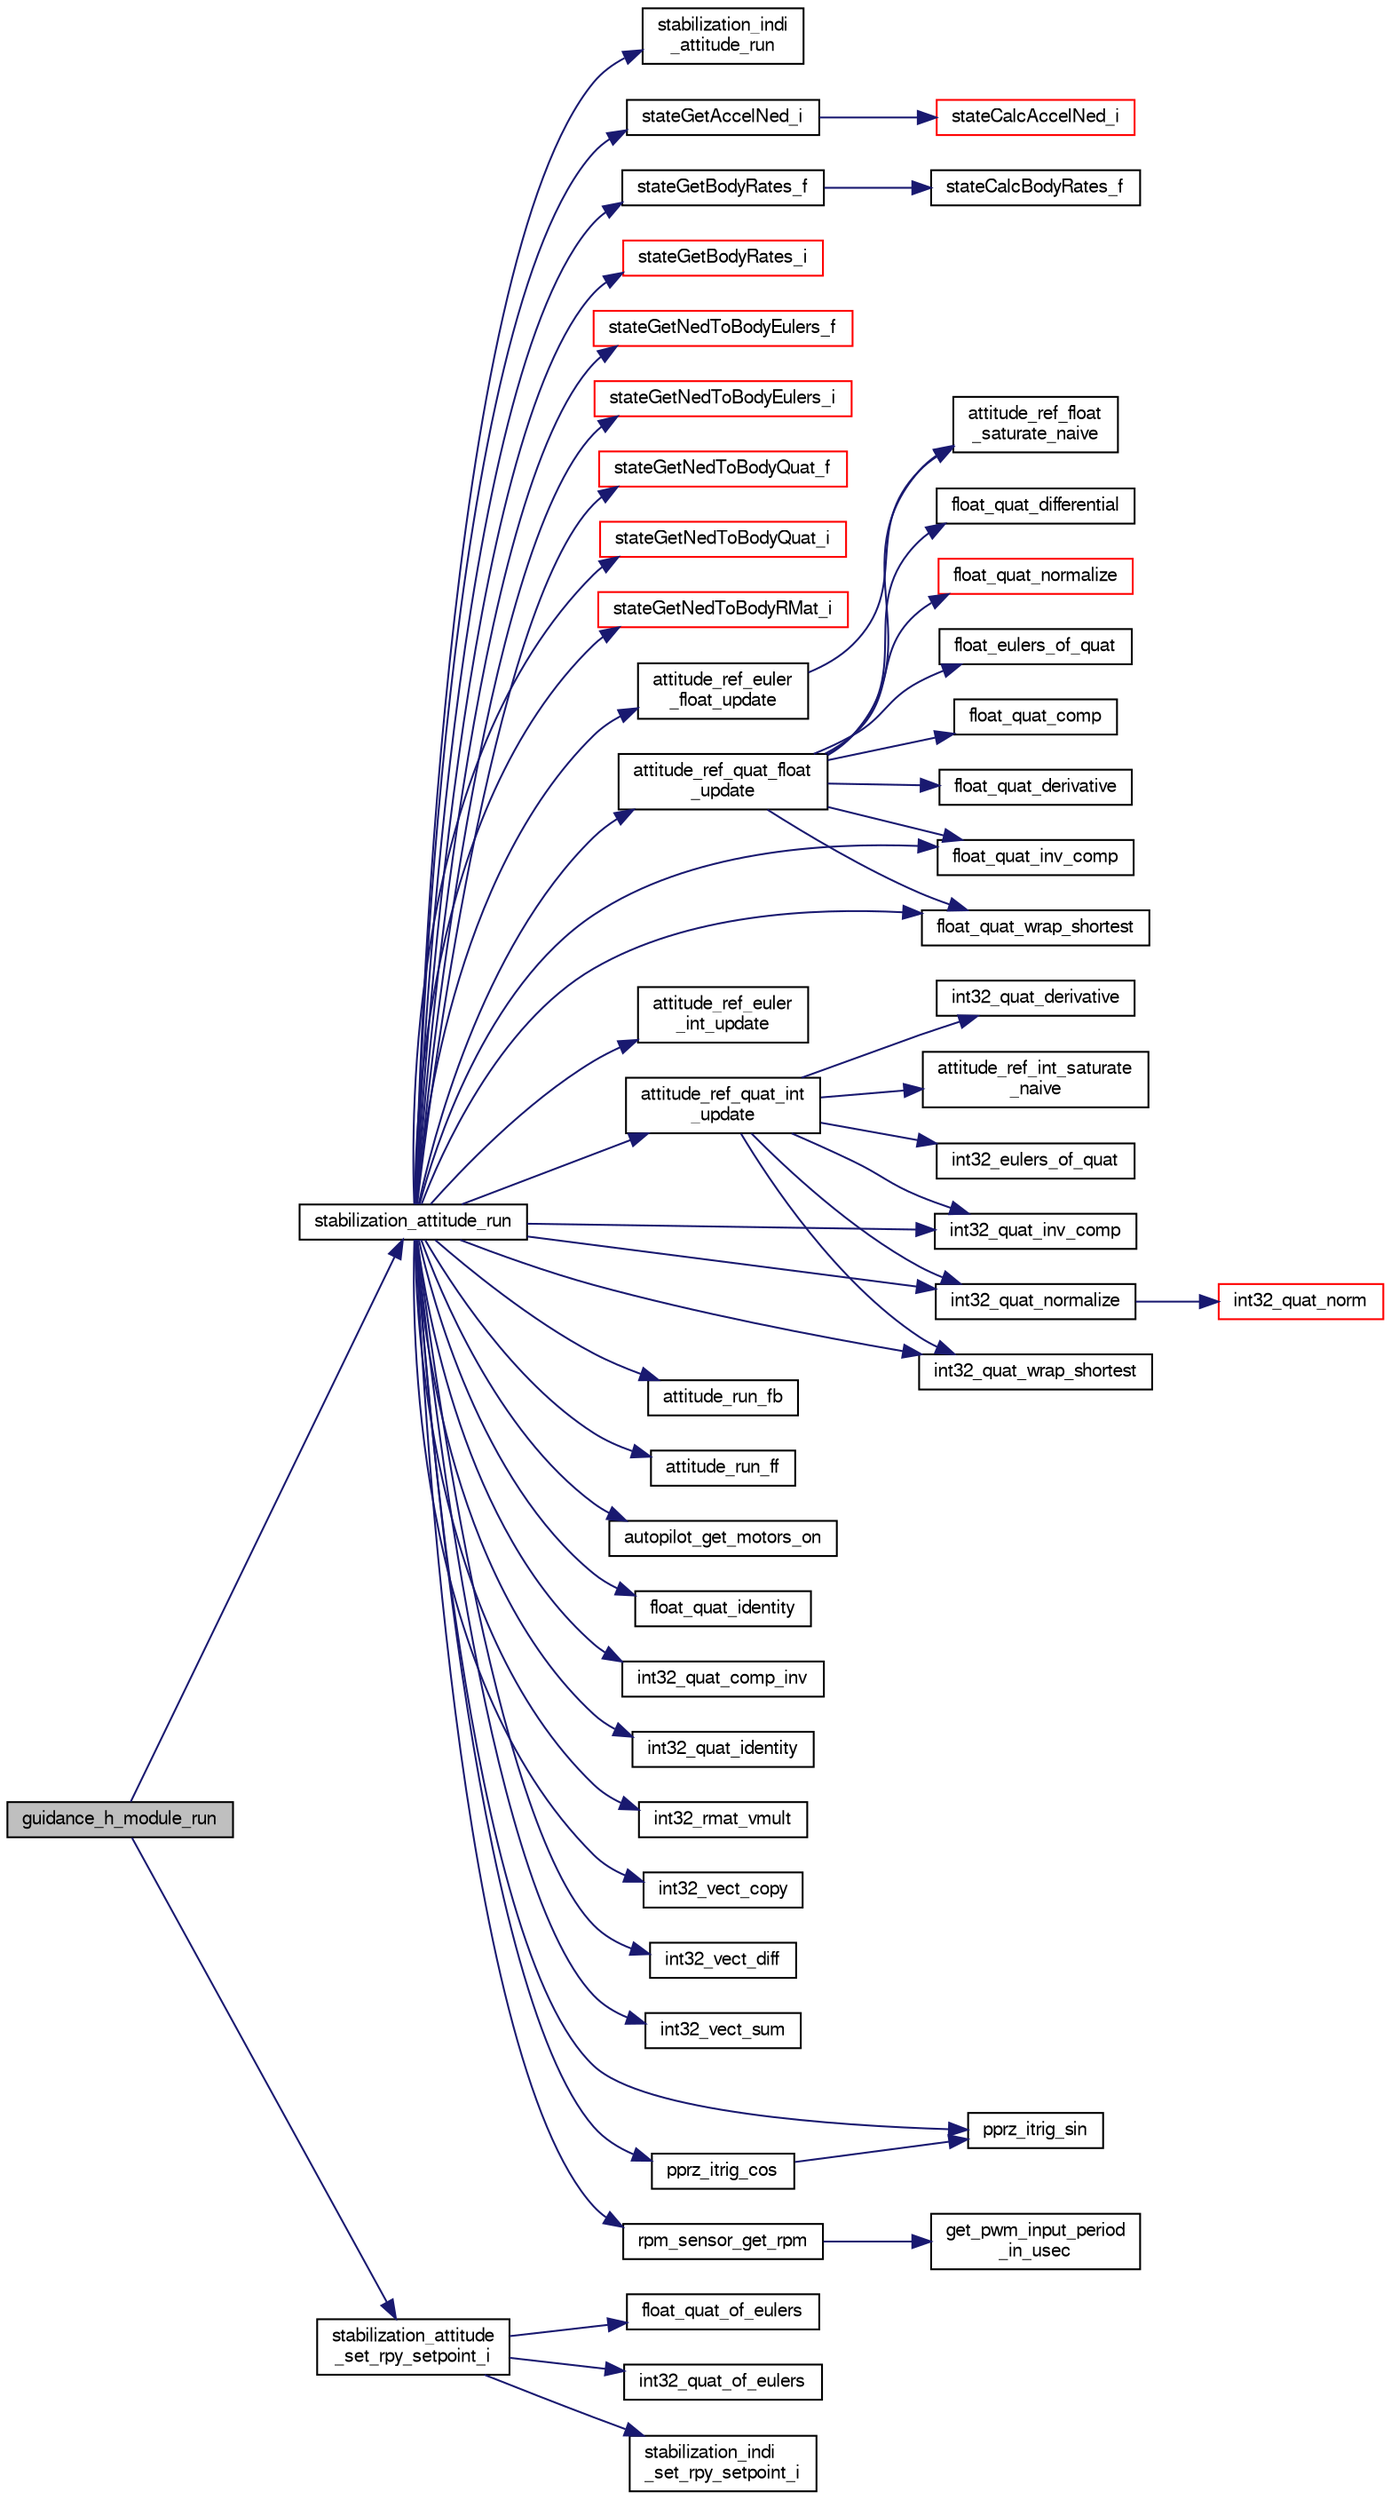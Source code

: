 digraph "guidance_h_module_run"
{
  edge [fontname="FreeSans",fontsize="10",labelfontname="FreeSans",labelfontsize="10"];
  node [fontname="FreeSans",fontsize="10",shape=record];
  rankdir="LR";
  Node1 [label="guidance_h_module_run",height=0.2,width=0.4,color="black", fillcolor="grey75", style="filled", fontcolor="black"];
  Node1 -> Node2 [color="midnightblue",fontsize="10",style="solid",fontname="FreeSans"];
  Node2 [label="stabilization_attitude_run",height=0.2,width=0.4,color="black", fillcolor="white", style="filled",URL="$rotorcraft_2stabilization_2stabilization__attitude_8h.html#add1138c9aae1adaafdb42ddf2f0c039a"];
  Node2 -> Node3 [color="midnightblue",fontsize="10",style="solid",fontname="FreeSans"];
  Node3 [label="attitude_ref_euler\l_float_update",height=0.2,width=0.4,color="black", fillcolor="white", style="filled",URL="$stabilization__attitude__ref__euler__float_8c.html#aa06a66885cd25a47ac9efc8664f29f0a"];
  Node3 -> Node4 [color="midnightblue",fontsize="10",style="solid",fontname="FreeSans"];
  Node4 [label="attitude_ref_float\l_saturate_naive",height=0.2,width=0.4,color="black", fillcolor="white", style="filled",URL="$attitude__ref__saturate__naive_8h.html#aa0f93b3e44169518f24759b497a97275"];
  Node2 -> Node5 [color="midnightblue",fontsize="10",style="solid",fontname="FreeSans"];
  Node5 [label="attitude_ref_euler\l_int_update",height=0.2,width=0.4,color="black", fillcolor="white", style="filled",URL="$stabilization__attitude__ref__euler__int_8c.html#a041606d24b535f7020178ae487e069d5",tooltip="Propagate reference model. "];
  Node2 -> Node6 [color="midnightblue",fontsize="10",style="solid",fontname="FreeSans"];
  Node6 [label="attitude_ref_quat_float\l_update",height=0.2,width=0.4,color="black", fillcolor="white", style="filled",URL="$stabilization__attitude__ref__quat__float_8c.html#a6246617981d4269af34291dafdd9f1e3"];
  Node6 -> Node4 [color="midnightblue",fontsize="10",style="solid",fontname="FreeSans"];
  Node6 -> Node7 [color="midnightblue",fontsize="10",style="solid",fontname="FreeSans"];
  Node7 [label="float_eulers_of_quat",height=0.2,width=0.4,color="black", fillcolor="white", style="filled",URL="$group__math__algebra__float.html#gacd48accfe6eaac320b0d651d894e1db8",tooltip="euler rotation &#39;ZYX&#39; "];
  Node6 -> Node8 [color="midnightblue",fontsize="10",style="solid",fontname="FreeSans"];
  Node8 [label="float_quat_comp",height=0.2,width=0.4,color="black", fillcolor="white", style="filled",URL="$group__math__algebra__float.html#gaf182e4cea0a80278a3b2856331095ff6",tooltip="Composition (multiplication) of two quaternions. "];
  Node6 -> Node9 [color="midnightblue",fontsize="10",style="solid",fontname="FreeSans"];
  Node9 [label="float_quat_derivative",height=0.2,width=0.4,color="black", fillcolor="white", style="filled",URL="$group__math__algebra__float.html#gaf9863ba4e0718dd826af1bf1bf891aaa",tooltip="Quaternion derivative from rotational velocity. "];
  Node6 -> Node10 [color="midnightblue",fontsize="10",style="solid",fontname="FreeSans"];
  Node10 [label="float_quat_differential",height=0.2,width=0.4,color="black", fillcolor="white", style="filled",URL="$group__math__algebra__float.html#gaf1db25a69e0a8c04c7a9987a4455d164",tooltip="Delta rotation quaternion with constant angular rates. "];
  Node6 -> Node11 [color="midnightblue",fontsize="10",style="solid",fontname="FreeSans"];
  Node11 [label="float_quat_inv_comp",height=0.2,width=0.4,color="black", fillcolor="white", style="filled",URL="$group__math__algebra__float.html#ga2784b8b78ffff045ebb867a4198eb349",tooltip="Composition (multiplication) of two quaternions. "];
  Node6 -> Node12 [color="midnightblue",fontsize="10",style="solid",fontname="FreeSans"];
  Node12 [label="float_quat_normalize",height=0.2,width=0.4,color="red", fillcolor="white", style="filled",URL="$group__math__algebra__float.html#ga010393da7c94f197d0161a0071862041"];
  Node6 -> Node13 [color="midnightblue",fontsize="10",style="solid",fontname="FreeSans"];
  Node13 [label="float_quat_wrap_shortest",height=0.2,width=0.4,color="black", fillcolor="white", style="filled",URL="$group__math__algebra__float.html#ga8c87c4af5df3d13c6eb0bd8b8e97721a"];
  Node2 -> Node14 [color="midnightblue",fontsize="10",style="solid",fontname="FreeSans"];
  Node14 [label="attitude_ref_quat_int\l_update",height=0.2,width=0.4,color="black", fillcolor="white", style="filled",URL="$stabilization__attitude__ref__quat__int_8c.html#a20f0b5f27a66365eac7b4ed8af49960c",tooltip="Propagate reference. "];
  Node14 -> Node15 [color="midnightblue",fontsize="10",style="solid",fontname="FreeSans"];
  Node15 [label="attitude_ref_int_saturate\l_naive",height=0.2,width=0.4,color="black", fillcolor="white", style="filled",URL="$attitude__ref__saturate__naive_8h.html#aa1855c3eb78fd1895bb5306acd70ba17"];
  Node14 -> Node16 [color="midnightblue",fontsize="10",style="solid",fontname="FreeSans"];
  Node16 [label="int32_eulers_of_quat",height=0.2,width=0.4,color="black", fillcolor="white", style="filled",URL="$group__math__algebra__int.html#ga02ccc32cb7b533e0c7cf18140fb7104e"];
  Node14 -> Node17 [color="midnightblue",fontsize="10",style="solid",fontname="FreeSans"];
  Node17 [label="int32_quat_derivative",height=0.2,width=0.4,color="black", fillcolor="white", style="filled",URL="$group__math__algebra__int.html#ga90e7e0443a18285afae399ee6fdfe29e",tooltip="Quaternion derivative from rotational velocity. "];
  Node14 -> Node18 [color="midnightblue",fontsize="10",style="solid",fontname="FreeSans"];
  Node18 [label="int32_quat_inv_comp",height=0.2,width=0.4,color="black", fillcolor="white", style="filled",URL="$group__math__algebra__int.html#gae4cd7dd8ca63cfe3aed0eb7c3857ac9a",tooltip="Composition (multiplication) of two quaternions. "];
  Node14 -> Node19 [color="midnightblue",fontsize="10",style="solid",fontname="FreeSans"];
  Node19 [label="int32_quat_normalize",height=0.2,width=0.4,color="black", fillcolor="white", style="filled",URL="$group__math__algebra__int.html#ga00267cacb602945fc6cfb054492460fa",tooltip="normalize a quaternion inplace "];
  Node19 -> Node20 [color="midnightblue",fontsize="10",style="solid",fontname="FreeSans"];
  Node20 [label="int32_quat_norm",height=0.2,width=0.4,color="red", fillcolor="white", style="filled",URL="$group__math__algebra__int.html#ga1dac7ce8c769898ccda119edb55f52ef",tooltip="Norm of a quaternion. "];
  Node14 -> Node21 [color="midnightblue",fontsize="10",style="solid",fontname="FreeSans"];
  Node21 [label="int32_quat_wrap_shortest",height=0.2,width=0.4,color="black", fillcolor="white", style="filled",URL="$group__math__algebra__int.html#ga7af214127cdc156466db26fd3497ce84"];
  Node2 -> Node22 [color="midnightblue",fontsize="10",style="solid",fontname="FreeSans"];
  Node22 [label="attitude_run_fb",height=0.2,width=0.4,color="black", fillcolor="white", style="filled",URL="$stabilization__attitude__quat__float_8c.html#abcf3f74ddd37dcf51e0df255d22c4a23"];
  Node2 -> Node23 [color="midnightblue",fontsize="10",style="solid",fontname="FreeSans"];
  Node23 [label="attitude_run_ff",height=0.2,width=0.4,color="black", fillcolor="white", style="filled",URL="$stabilization__attitude__quat__float_8c.html#a112d2235c054e7eadd1659fa0a78e4f4"];
  Node2 -> Node24 [color="midnightblue",fontsize="10",style="solid",fontname="FreeSans"];
  Node24 [label="autopilot_get_motors_on",height=0.2,width=0.4,color="black", fillcolor="white", style="filled",URL="$autopilot_8c.html#a6b52f0f9cd2cbf420a77029513ea6f35",tooltip="get motors status "];
  Node2 -> Node25 [color="midnightblue",fontsize="10",style="solid",fontname="FreeSans"];
  Node25 [label="float_quat_identity",height=0.2,width=0.4,color="black", fillcolor="white", style="filled",URL="$group__math__algebra__float.html#ga0f036208343a764a0c1616264dbe31ca",tooltip="initialises a quaternion to identity "];
  Node2 -> Node11 [color="midnightblue",fontsize="10",style="solid",fontname="FreeSans"];
  Node2 -> Node13 [color="midnightblue",fontsize="10",style="solid",fontname="FreeSans"];
  Node2 -> Node26 [color="midnightblue",fontsize="10",style="solid",fontname="FreeSans"];
  Node26 [label="int32_quat_comp_inv",height=0.2,width=0.4,color="black", fillcolor="white", style="filled",URL="$group__math__algebra__int.html#ga6102185fc581099e1e256c3df37fd08d",tooltip="Composition (multiplication) of two quaternions. "];
  Node2 -> Node27 [color="midnightblue",fontsize="10",style="solid",fontname="FreeSans"];
  Node27 [label="int32_quat_identity",height=0.2,width=0.4,color="black", fillcolor="white", style="filled",URL="$group__math__algebra__int.html#ga698f3fc474f66517868238f6f6b08fca",tooltip="initialises a quaternion to identity "];
  Node2 -> Node18 [color="midnightblue",fontsize="10",style="solid",fontname="FreeSans"];
  Node2 -> Node19 [color="midnightblue",fontsize="10",style="solid",fontname="FreeSans"];
  Node2 -> Node21 [color="midnightblue",fontsize="10",style="solid",fontname="FreeSans"];
  Node2 -> Node28 [color="midnightblue",fontsize="10",style="solid",fontname="FreeSans"];
  Node28 [label="int32_rmat_vmult",height=0.2,width=0.4,color="black", fillcolor="white", style="filled",URL="$group__math__algebra__int.html#ga6298f55d272675b9b71dcb3fcbcf4a8a",tooltip="rotate 3D vector by rotation matrix. "];
  Node2 -> Node29 [color="midnightblue",fontsize="10",style="solid",fontname="FreeSans"];
  Node29 [label="int32_vect_copy",height=0.2,width=0.4,color="black", fillcolor="white", style="filled",URL="$group__math__algebra__int.html#gacfc26794de76e31720d5c9252474de9e",tooltip="a = b "];
  Node2 -> Node30 [color="midnightblue",fontsize="10",style="solid",fontname="FreeSans"];
  Node30 [label="int32_vect_diff",height=0.2,width=0.4,color="black", fillcolor="white", style="filled",URL="$group__math__algebra__int.html#ga8bcf9ab6539a0f247684f9ccd83fe492",tooltip="o = a - b "];
  Node2 -> Node31 [color="midnightblue",fontsize="10",style="solid",fontname="FreeSans"];
  Node31 [label="int32_vect_sum",height=0.2,width=0.4,color="black", fillcolor="white", style="filled",URL="$group__math__algebra__int.html#ga113549f173dc15cbeafbb1cb2092f2b3",tooltip="o = a + b "];
  Node2 -> Node32 [color="midnightblue",fontsize="10",style="solid",fontname="FreeSans"];
  Node32 [label="pprz_itrig_cos",height=0.2,width=0.4,color="black", fillcolor="white", style="filled",URL="$pprz__trig__int_8c.html#a728b04d5a78d866cd79c86b0c3c6c5a0"];
  Node32 -> Node33 [color="midnightblue",fontsize="10",style="solid",fontname="FreeSans"];
  Node33 [label="pprz_itrig_sin",height=0.2,width=0.4,color="black", fillcolor="white", style="filled",URL="$pprz__trig__int_8c.html#aab62d96cc0a5f76ed59b60d27332d663"];
  Node2 -> Node33 [color="midnightblue",fontsize="10",style="solid",fontname="FreeSans"];
  Node2 -> Node34 [color="midnightblue",fontsize="10",style="solid",fontname="FreeSans"];
  Node34 [label="rpm_sensor_get_rpm",height=0.2,width=0.4,color="black", fillcolor="white", style="filled",URL="$rpm__sensor_8c.html#a9a1ae07808a3f9b217e667660e4fd41a"];
  Node34 -> Node35 [color="midnightblue",fontsize="10",style="solid",fontname="FreeSans"];
  Node35 [label="get_pwm_input_period\l_in_usec",height=0.2,width=0.4,color="black", fillcolor="white", style="filled",URL="$pwm__input_8c.html#aac481cd63da992c694d29285978e7384"];
  Node2 -> Node36 [color="midnightblue",fontsize="10",style="solid",fontname="FreeSans"];
  Node36 [label="stabilization_indi\l_attitude_run",height=0.2,width=0.4,color="black", fillcolor="white", style="filled",URL="$stabilization__indi_8c.html#a32497fd2d2c56c87a83bddb1f7b62fa8"];
  Node2 -> Node37 [color="midnightblue",fontsize="10",style="solid",fontname="FreeSans"];
  Node37 [label="stateGetAccelNed_i",height=0.2,width=0.4,color="black", fillcolor="white", style="filled",URL="$group__state__acceleration.html#gab55b482bd9fe875141bafd34beda8bb4",tooltip="Get acceleration in NED coordinates (int). "];
  Node37 -> Node38 [color="midnightblue",fontsize="10",style="solid",fontname="FreeSans"];
  Node38 [label="stateCalcAccelNed_i",height=0.2,width=0.4,color="red", fillcolor="white", style="filled",URL="$group__state__acceleration.html#ga48146adcdcd09bb704335795c6624ad8"];
  Node2 -> Node39 [color="midnightblue",fontsize="10",style="solid",fontname="FreeSans"];
  Node39 [label="stateGetBodyRates_f",height=0.2,width=0.4,color="black", fillcolor="white", style="filled",URL="$group__state__rate.html#ga086f10e8804f8e95ace9a2b1cd26a66c",tooltip="Get vehicle body angular rate (float). "];
  Node39 -> Node40 [color="midnightblue",fontsize="10",style="solid",fontname="FreeSans"];
  Node40 [label="stateCalcBodyRates_f",height=0.2,width=0.4,color="black", fillcolor="white", style="filled",URL="$group__state__rate.html#ga52294469408c263566a43c4c903cb3ca"];
  Node2 -> Node41 [color="midnightblue",fontsize="10",style="solid",fontname="FreeSans"];
  Node41 [label="stateGetBodyRates_i",height=0.2,width=0.4,color="red", fillcolor="white", style="filled",URL="$group__state__rate.html#ga3fc058302e6f40bf0b8797ca9a7ed60f",tooltip="Get vehicle body angular rate (int). "];
  Node2 -> Node42 [color="midnightblue",fontsize="10",style="solid",fontname="FreeSans"];
  Node42 [label="stateGetNedToBodyEulers_f",height=0.2,width=0.4,color="red", fillcolor="white", style="filled",URL="$group__state__attitude.html#ga9a5e6bac6e7d78e1b33430e73344615b",tooltip="Get vehicle body attitude euler angles (float). "];
  Node2 -> Node43 [color="midnightblue",fontsize="10",style="solid",fontname="FreeSans"];
  Node43 [label="stateGetNedToBodyEulers_i",height=0.2,width=0.4,color="red", fillcolor="white", style="filled",URL="$group__state__attitude.html#ga5ae8778366c1fad669189cb2def40792",tooltip="Get vehicle body attitude euler angles (int). "];
  Node2 -> Node44 [color="midnightblue",fontsize="10",style="solid",fontname="FreeSans"];
  Node44 [label="stateGetNedToBodyQuat_f",height=0.2,width=0.4,color="red", fillcolor="white", style="filled",URL="$group__state__attitude.html#gae03bd8f94b7150506835b77060b73311",tooltip="Get vehicle body attitude quaternion (float). "];
  Node2 -> Node45 [color="midnightblue",fontsize="10",style="solid",fontname="FreeSans"];
  Node45 [label="stateGetNedToBodyQuat_i",height=0.2,width=0.4,color="red", fillcolor="white", style="filled",URL="$group__state__attitude.html#ga28e5de0a4822cabcfe8350e2343111ce",tooltip="Get vehicle body attitude quaternion (int). "];
  Node2 -> Node46 [color="midnightblue",fontsize="10",style="solid",fontname="FreeSans"];
  Node46 [label="stateGetNedToBodyRMat_i",height=0.2,width=0.4,color="red", fillcolor="white", style="filled",URL="$group__state__attitude.html#ga7c541b9b2e6231ac9a11a9e21562a5b3",tooltip="Get vehicle body attitude rotation matrix (int). "];
  Node1 -> Node47 [color="midnightblue",fontsize="10",style="solid",fontname="FreeSans"];
  Node47 [label="stabilization_attitude\l_set_rpy_setpoint_i",height=0.2,width=0.4,color="black", fillcolor="white", style="filled",URL="$rotorcraft_2stabilization_2stabilization__attitude_8h.html#ac064607f64988793cadfe5ed346b269f"];
  Node47 -> Node48 [color="midnightblue",fontsize="10",style="solid",fontname="FreeSans"];
  Node48 [label="float_quat_of_eulers",height=0.2,width=0.4,color="black", fillcolor="white", style="filled",URL="$group__math__algebra__float.html#ga99c8f1ff70a5b638cf87ea816f1756a2",tooltip="quat of euler roation &#39;ZYX&#39; "];
  Node47 -> Node49 [color="midnightblue",fontsize="10",style="solid",fontname="FreeSans"];
  Node49 [label="int32_quat_of_eulers",height=0.2,width=0.4,color="black", fillcolor="white", style="filled",URL="$group__math__algebra__int.html#gab3d8478211bf7da23d2345e8eae43fc8",tooltip="Quaternion from Euler angles. "];
  Node47 -> Node50 [color="midnightblue",fontsize="10",style="solid",fontname="FreeSans"];
  Node50 [label="stabilization_indi\l_set_rpy_setpoint_i",height=0.2,width=0.4,color="black", fillcolor="white", style="filled",URL="$stabilization__indi_8c.html#aac24f92be2dd7af42e3e7906a1324fe9"];
}
